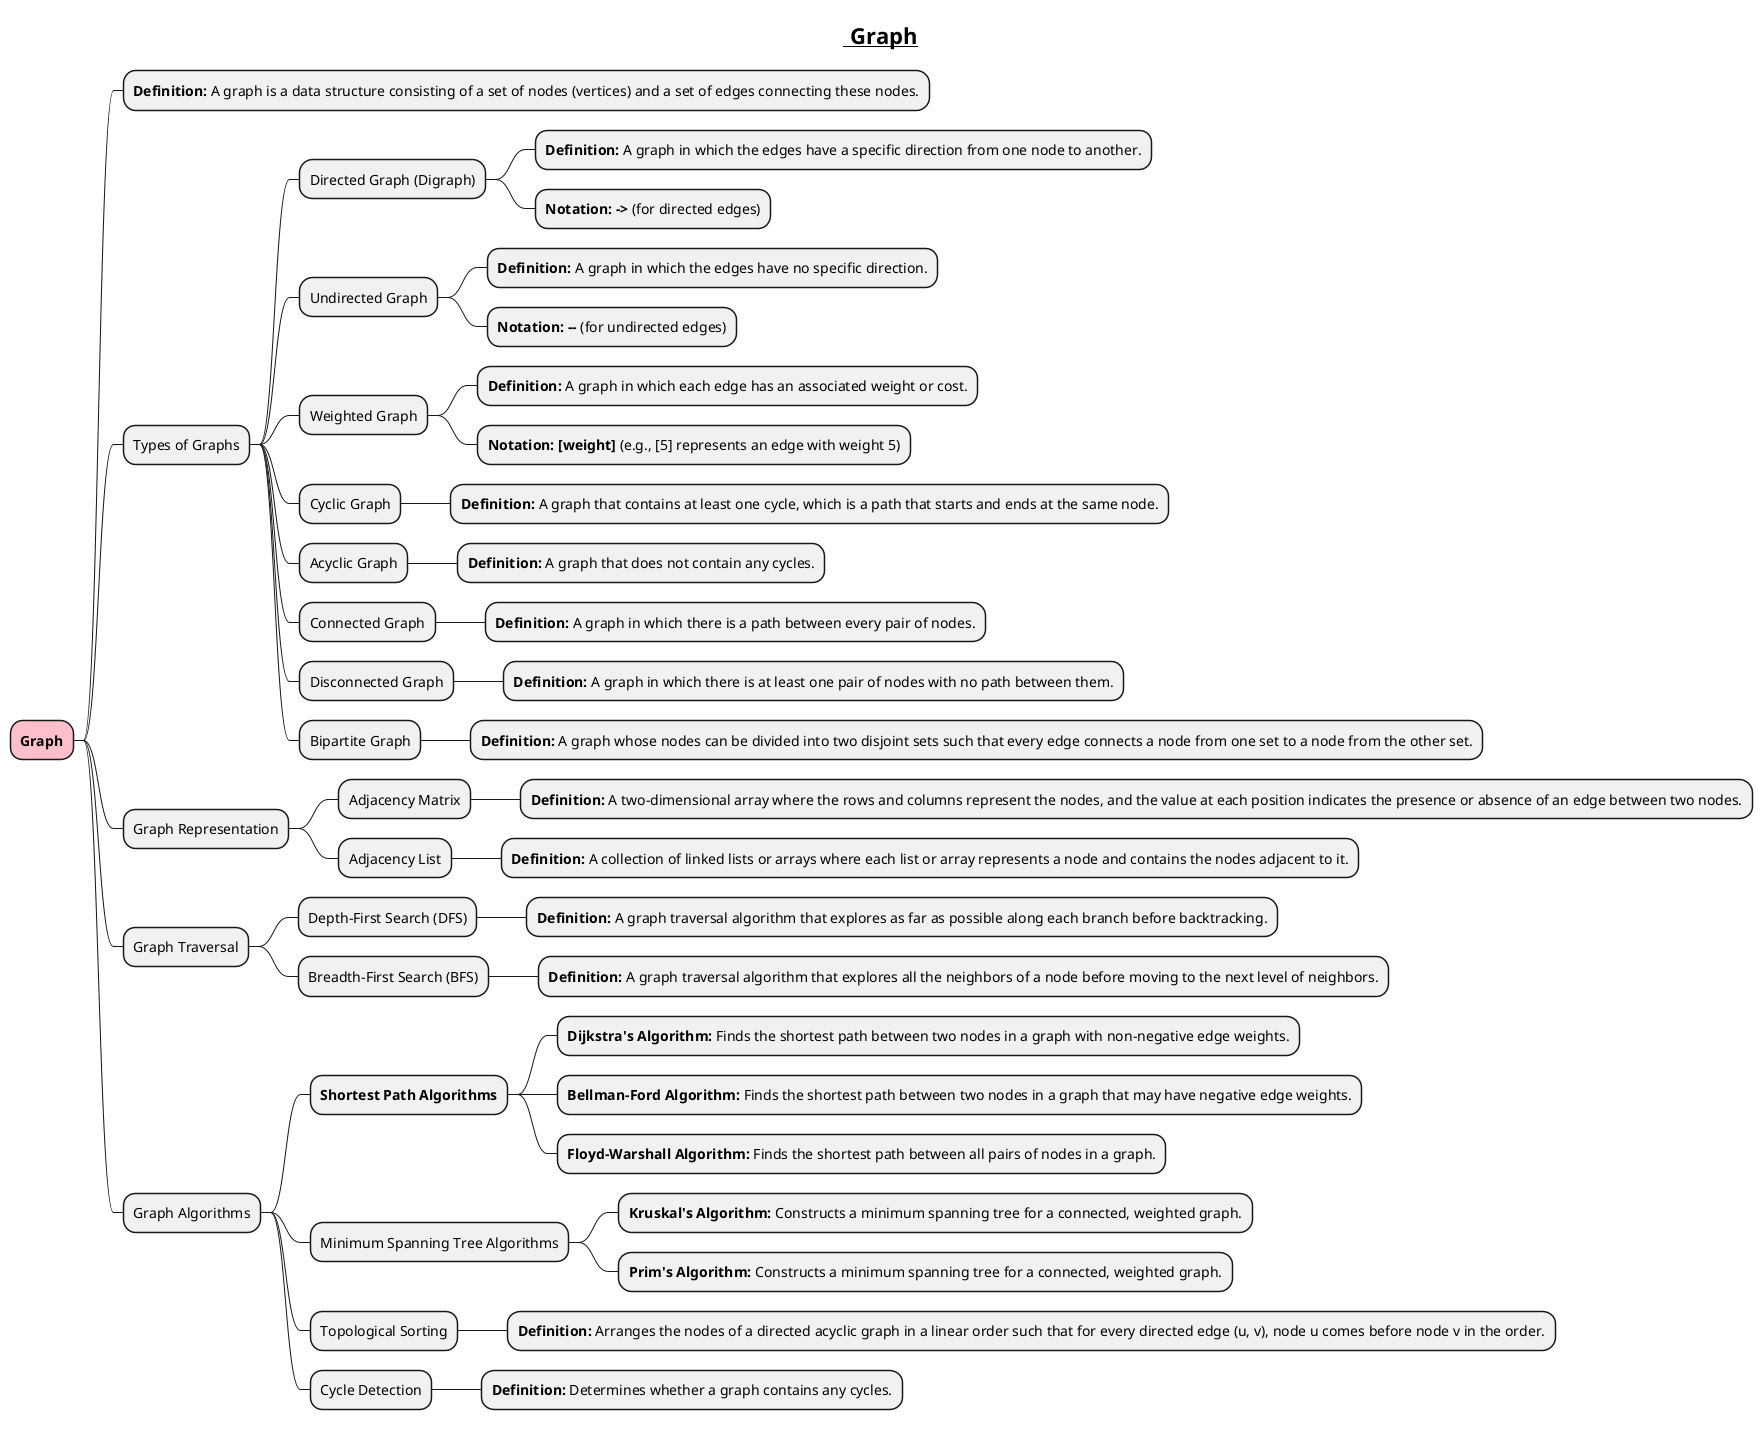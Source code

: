 @startmindmap
title =__ Graph__
*[#pink] **Graph**
** **Definition:** A graph is a data structure consisting of a set of nodes (vertices) and a set of edges connecting these nodes.
** Types of Graphs
*** Directed Graph (Digraph)
**** **Definition:** A graph in which the edges have a specific direction from one node to another.
**** **Notation: -> **(for directed edges)
*** Undirected Graph
**** **Definition:** A graph in which the edges have no specific direction.
**** **Notation: -- **(for undirected edges)
*** Weighted Graph
**** **Definition:** A graph in which each edge has an associated weight or cost.
**** **Notation: [weight]** (e.g., [5] represents an edge with weight 5)
*** Cyclic Graph
**** **Definition:** A graph that contains at least one cycle, which is a path that starts and ends at the same node.
*** Acyclic Graph
**** **Definition:** A graph that does not contain any cycles.
*** Connected Graph
**** **Definition:** A graph in which there is a path between every pair of nodes.
*** Disconnected Graph
**** **Definition:** A graph in which there is at least one pair of nodes with no path between them.
*** Bipartite Graph
**** **Definition:** A graph whose nodes can be divided into two disjoint sets such that every edge connects a node from one set to a node from the other set.
** Graph Representation
*** Adjacency Matrix
**** **Definition:** A two-dimensional array where the rows and columns represent the nodes, and the value at each position indicates the presence or absence of an edge between two nodes.
*** Adjacency List
**** **Definition:** A collection of linked lists or arrays where each list or array represents a node and contains the nodes adjacent to it.
** Graph Traversal
*** Depth-First Search (DFS)
**** **Definition:** A graph traversal algorithm that explores as far as possible along each branch before backtracking.
*** Breadth-First Search (BFS)
**** **Definition:** A graph traversal algorithm that explores all the neighbors of a node before moving to the next level of neighbors.
** Graph Algorithms
*** **Shortest Path Algorithms**
**** **Dijkstra's Algorithm:** Finds the shortest path between two nodes in a graph with non-negative edge weights.
**** **Bellman-Ford Algorithm:** Finds the shortest path between two nodes in a graph that may have negative edge weights.
**** **Floyd-Warshall Algorithm:** Finds the shortest path between all pairs of nodes in a graph.
*** Minimum Spanning Tree Algorithms
**** **Kruskal's Algorithm:** Constructs a minimum spanning tree for a connected, weighted graph.
**** **Prim's Algorithm:** Constructs a minimum spanning tree for a connected, weighted graph.
*** Topological Sorting
**** **Definition:** Arranges the nodes of a directed acyclic graph in a linear order such that for every directed edge (u, v), node u comes before node v in the order.
*** Cycle Detection
**** **Definition:** Determines whether a graph contains any cycles.
@endmindmap
